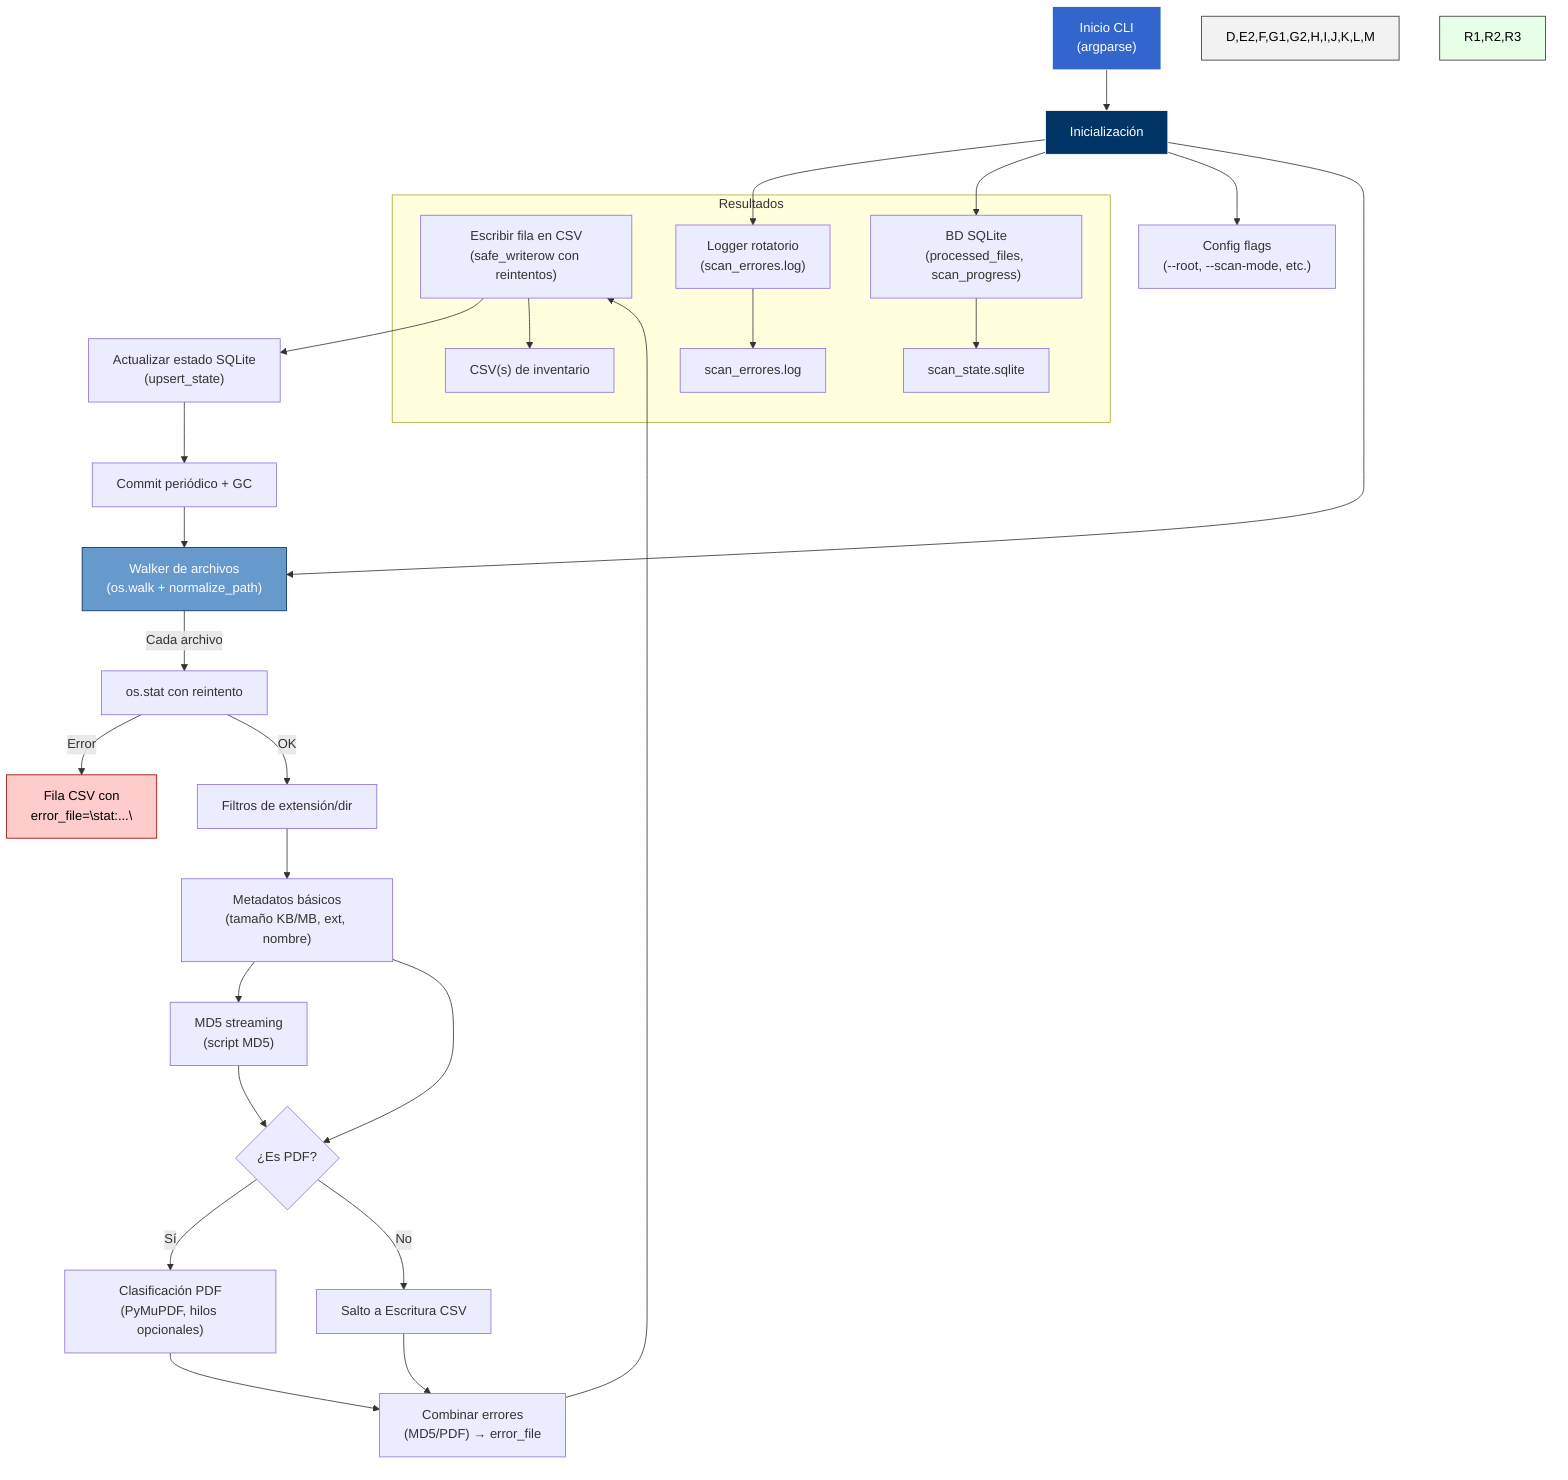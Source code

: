 ---
config:
  layout: dagre
  theme: mc
---
flowchart TD
 subgraph Resultados["Resultados"]
        R1["CSV(s) de inventario"]
        K["Escribir fila en CSV\n(safe_writerow con reintentos)"]
        R2["scan_errores.log"]
        B1["Logger rotatorio\n(scan_errores.log)"]
        R3["scan_state.sqlite"]
        B2["BD SQLite\n(processed_files, scan_progress)"]
  end
    A["Inicio CLI\n(argparse)"] --> B["Inicialización"]
    B --> B1 & B2 & B3["Config flags\n(--root, --scan-mode, etc.)"] & C["Walker de archivos\n(os.walk + normalize_path)"]
    C -- Cada archivo --> D["os.stat con reintento"]
    D -- Error --> E1["Fila CSV con\nerror_file=\stat:...\"]
    D -- OK --> E2["Filtros de extensión/dir"]
    E2 --> F["Metadatos básicos\n(tamaño KB/MB, ext, nombre)"]
    F --> G1["MD5 streaming\n(script MD5)"] & G2{"¿Es PDF?"}
    G1 --> G2
    G2 -- Sí --> H["Clasificación PDF\n(PyMuPDF, hilos opcionales)"]
    G2 -- No --> I["Salto a Escritura CSV"]
    H --> J["Combinar errores\n(MD5/PDF) → error_file"]
    I --> J
    J --> K
    K --> L["Actualizar estado SQLite\n(upsert_state)"] & R1
    L --> M["Commit periódico + GC"]
    M --> C
    B1 --> R2
    B2 --> R3
    D,E2,F,G1,G2,H,I,J,K,L,M["D,E2,F,G1,G2,H,I,J,K,L,M"]
    R1,R2,R3["R1,R2,R3"]
    style A fill:#3366cc,stroke:#fff,color:#fff
    style B fill:#003366,stroke:#fff,color:#fff
    style C fill:#6699cc,stroke:#003366,color:#fff
    style E1 fill:#ffcccc,stroke:#900,color:#000
    style D,E2,F,G1,G2,H,I,J,K,L,M fill:#f2f2f2,stroke:#333,color:#000
    style R1,R2,R3 fill:#e6ffe6,stroke:#333,color:#000